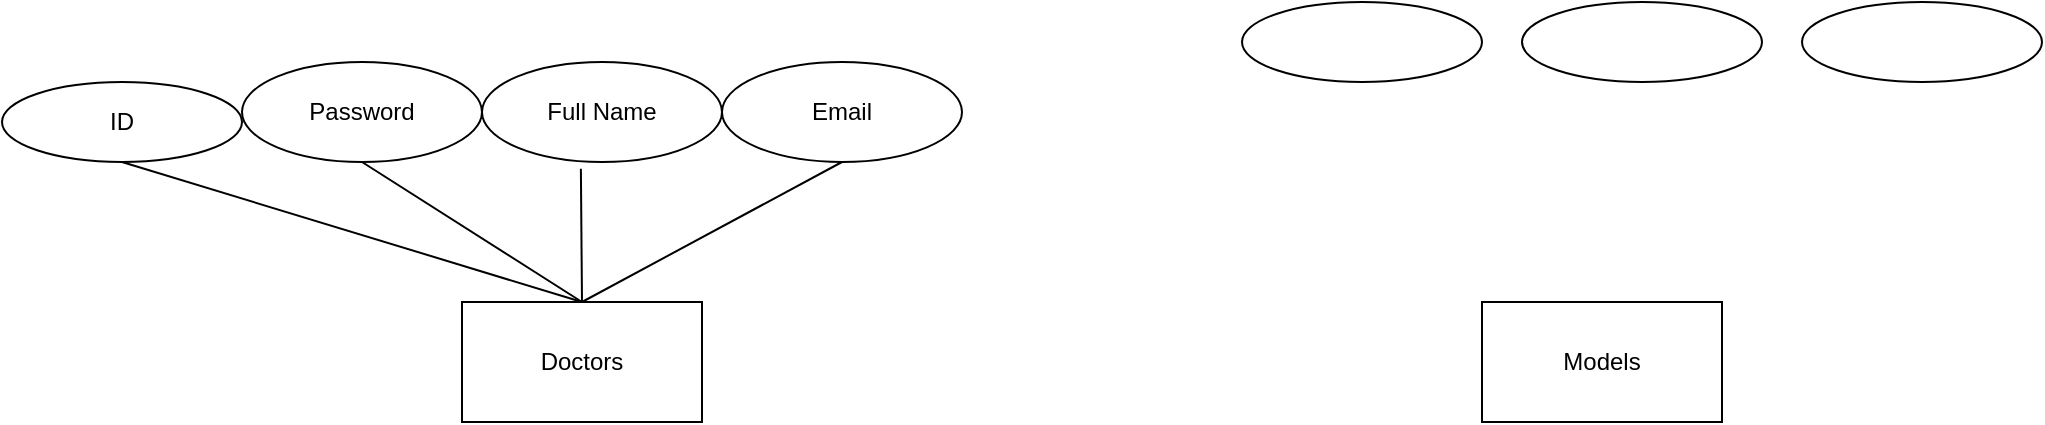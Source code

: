 <mxfile version="25.0.3">
  <diagram name="Trang-1" id="x4Aq5X9A7OIHZVw82PuF">
    <mxGraphModel grid="1" page="1" gridSize="10" guides="1" tooltips="1" connect="1" arrows="1" fold="1" pageScale="1" pageWidth="827" pageHeight="1169" math="0" shadow="0">
      <root>
        <mxCell id="0" />
        <mxCell id="1" parent="0" />
        <mxCell id="LhS2FYI0Z9fqlaNh6ltW-1" value="Doctors" style="rounded=0;whiteSpace=wrap;html=1;" vertex="1" parent="1">
          <mxGeometry x="70" y="190" width="120" height="60" as="geometry" />
        </mxCell>
        <mxCell id="LhS2FYI0Z9fqlaNh6ltW-2" value="ID" style="ellipse;whiteSpace=wrap;html=1;" vertex="1" parent="1">
          <mxGeometry x="-160" y="80" width="120" height="40" as="geometry" />
        </mxCell>
        <mxCell id="LhS2FYI0Z9fqlaNh6ltW-3" value="Password" style="ellipse;whiteSpace=wrap;html=1;" vertex="1" parent="1">
          <mxGeometry x="-40" y="70" width="120" height="50" as="geometry" />
        </mxCell>
        <mxCell id="LhS2FYI0Z9fqlaNh6ltW-4" value="Full Name" style="ellipse;whiteSpace=wrap;html=1;" vertex="1" parent="1">
          <mxGeometry x="80" y="70" width="120" height="50" as="geometry" />
        </mxCell>
        <mxCell id="LhS2FYI0Z9fqlaNh6ltW-5" value="Email" style="ellipse;whiteSpace=wrap;html=1;" vertex="1" parent="1">
          <mxGeometry x="200" y="70" width="120" height="50" as="geometry" />
        </mxCell>
        <mxCell id="LhS2FYI0Z9fqlaNh6ltW-7" value="" style="endArrow=none;html=1;rounded=0;entryX=0.5;entryY=1;entryDx=0;entryDy=0;exitX=0.5;exitY=0;exitDx=0;exitDy=0;" edge="1" parent="1" source="LhS2FYI0Z9fqlaNh6ltW-1" target="LhS2FYI0Z9fqlaNh6ltW-2">
          <mxGeometry width="50" height="50" relative="1" as="geometry">
            <mxPoint x="390" y="320" as="sourcePoint" />
            <mxPoint x="440" y="270" as="targetPoint" />
          </mxGeometry>
        </mxCell>
        <mxCell id="LhS2FYI0Z9fqlaNh6ltW-8" value="" style="endArrow=none;html=1;rounded=0;entryX=0.5;entryY=1;entryDx=0;entryDy=0;" edge="1" parent="1" target="LhS2FYI0Z9fqlaNh6ltW-3">
          <mxGeometry width="50" height="50" relative="1" as="geometry">
            <mxPoint x="130" y="190" as="sourcePoint" />
            <mxPoint x="450" y="280" as="targetPoint" />
          </mxGeometry>
        </mxCell>
        <mxCell id="LhS2FYI0Z9fqlaNh6ltW-9" value="" style="endArrow=none;html=1;rounded=0;entryX=0.412;entryY=1.068;entryDx=0;entryDy=0;entryPerimeter=0;" edge="1" parent="1" target="LhS2FYI0Z9fqlaNh6ltW-4">
          <mxGeometry width="50" height="50" relative="1" as="geometry">
            <mxPoint x="130" y="190" as="sourcePoint" />
            <mxPoint x="460" y="290" as="targetPoint" />
          </mxGeometry>
        </mxCell>
        <mxCell id="LhS2FYI0Z9fqlaNh6ltW-10" value="" style="endArrow=none;html=1;rounded=0;entryX=0.5;entryY=1;entryDx=0;entryDy=0;exitX=0.5;exitY=0;exitDx=0;exitDy=0;" edge="1" parent="1" source="LhS2FYI0Z9fqlaNh6ltW-1" target="LhS2FYI0Z9fqlaNh6ltW-5">
          <mxGeometry width="50" height="50" relative="1" as="geometry">
            <mxPoint x="420" y="350" as="sourcePoint" />
            <mxPoint x="470" y="300" as="targetPoint" />
          </mxGeometry>
        </mxCell>
        <mxCell id="LhS2FYI0Z9fqlaNh6ltW-12" value="Models" style="rounded=0;whiteSpace=wrap;html=1;" vertex="1" parent="1">
          <mxGeometry x="580" y="190" width="120" height="60" as="geometry" />
        </mxCell>
        <mxCell id="LhS2FYI0Z9fqlaNh6ltW-13" value="" style="ellipse;whiteSpace=wrap;html=1;" vertex="1" parent="1">
          <mxGeometry x="740" y="40" width="120" height="40" as="geometry" />
        </mxCell>
        <mxCell id="LhS2FYI0Z9fqlaNh6ltW-14" value="" style="ellipse;whiteSpace=wrap;html=1;" vertex="1" parent="1">
          <mxGeometry x="600" y="40" width="120" height="40" as="geometry" />
        </mxCell>
        <mxCell id="LhS2FYI0Z9fqlaNh6ltW-15" value="" style="ellipse;whiteSpace=wrap;html=1;" vertex="1" parent="1">
          <mxGeometry x="460" y="40" width="120" height="40" as="geometry" />
        </mxCell>
      </root>
    </mxGraphModel>
  </diagram>
</mxfile>
